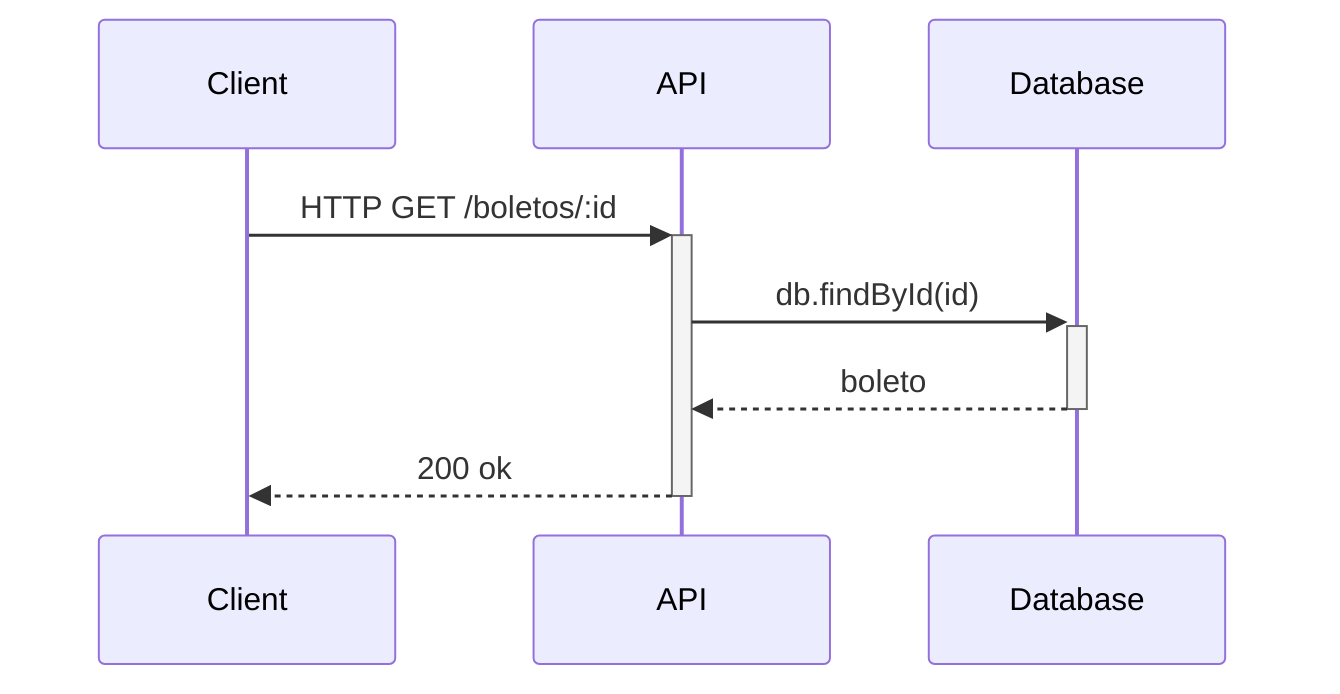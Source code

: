 sequenceDiagram
    participant Client
    participant API
    participant Database

    Client ->>+ API: HTTP GET /boletos/:id
    API ->>+ Database: db.findById(id)
    Database -->>- API: boleto
    API -->>- Client: 200 ok